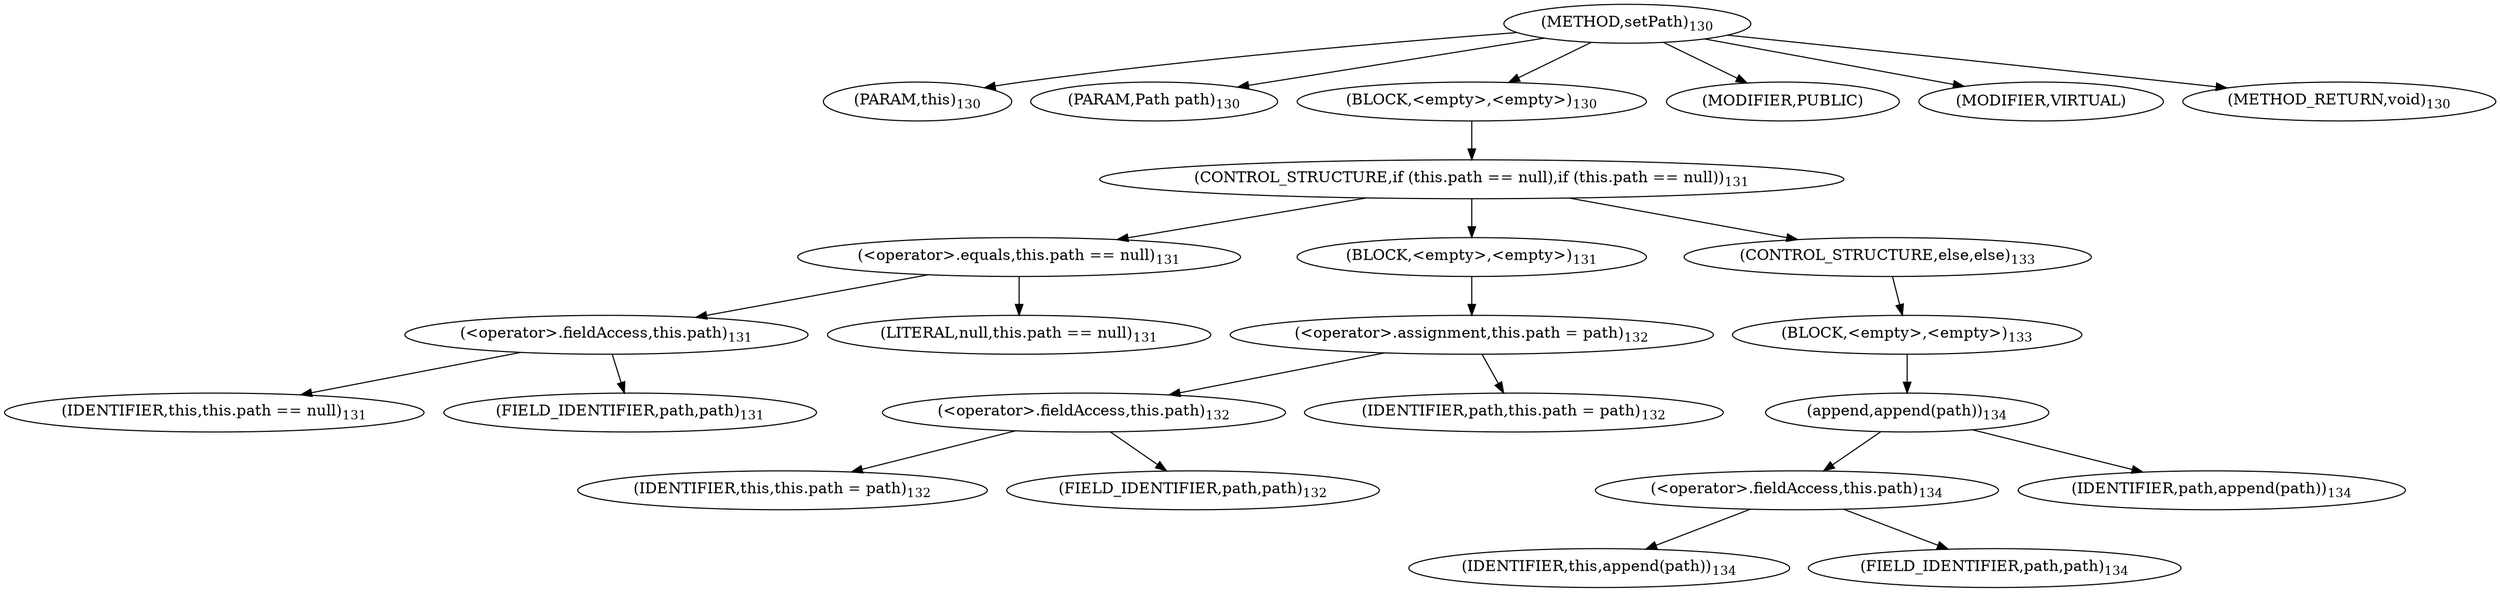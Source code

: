 digraph "setPath" {  
"459" [label = <(METHOD,setPath)<SUB>130</SUB>> ]
"27" [label = <(PARAM,this)<SUB>130</SUB>> ]
"460" [label = <(PARAM,Path path)<SUB>130</SUB>> ]
"461" [label = <(BLOCK,&lt;empty&gt;,&lt;empty&gt;)<SUB>130</SUB>> ]
"462" [label = <(CONTROL_STRUCTURE,if (this.path == null),if (this.path == null))<SUB>131</SUB>> ]
"463" [label = <(&lt;operator&gt;.equals,this.path == null)<SUB>131</SUB>> ]
"464" [label = <(&lt;operator&gt;.fieldAccess,this.path)<SUB>131</SUB>> ]
"26" [label = <(IDENTIFIER,this,this.path == null)<SUB>131</SUB>> ]
"465" [label = <(FIELD_IDENTIFIER,path,path)<SUB>131</SUB>> ]
"466" [label = <(LITERAL,null,this.path == null)<SUB>131</SUB>> ]
"467" [label = <(BLOCK,&lt;empty&gt;,&lt;empty&gt;)<SUB>131</SUB>> ]
"468" [label = <(&lt;operator&gt;.assignment,this.path = path)<SUB>132</SUB>> ]
"469" [label = <(&lt;operator&gt;.fieldAccess,this.path)<SUB>132</SUB>> ]
"28" [label = <(IDENTIFIER,this,this.path = path)<SUB>132</SUB>> ]
"470" [label = <(FIELD_IDENTIFIER,path,path)<SUB>132</SUB>> ]
"471" [label = <(IDENTIFIER,path,this.path = path)<SUB>132</SUB>> ]
"472" [label = <(CONTROL_STRUCTURE,else,else)<SUB>133</SUB>> ]
"473" [label = <(BLOCK,&lt;empty&gt;,&lt;empty&gt;)<SUB>133</SUB>> ]
"474" [label = <(append,append(path))<SUB>134</SUB>> ]
"475" [label = <(&lt;operator&gt;.fieldAccess,this.path)<SUB>134</SUB>> ]
"29" [label = <(IDENTIFIER,this,append(path))<SUB>134</SUB>> ]
"476" [label = <(FIELD_IDENTIFIER,path,path)<SUB>134</SUB>> ]
"477" [label = <(IDENTIFIER,path,append(path))<SUB>134</SUB>> ]
"478" [label = <(MODIFIER,PUBLIC)> ]
"479" [label = <(MODIFIER,VIRTUAL)> ]
"480" [label = <(METHOD_RETURN,void)<SUB>130</SUB>> ]
  "459" -> "27" 
  "459" -> "460" 
  "459" -> "461" 
  "459" -> "478" 
  "459" -> "479" 
  "459" -> "480" 
  "461" -> "462" 
  "462" -> "463" 
  "462" -> "467" 
  "462" -> "472" 
  "463" -> "464" 
  "463" -> "466" 
  "464" -> "26" 
  "464" -> "465" 
  "467" -> "468" 
  "468" -> "469" 
  "468" -> "471" 
  "469" -> "28" 
  "469" -> "470" 
  "472" -> "473" 
  "473" -> "474" 
  "474" -> "475" 
  "474" -> "477" 
  "475" -> "29" 
  "475" -> "476" 
}
